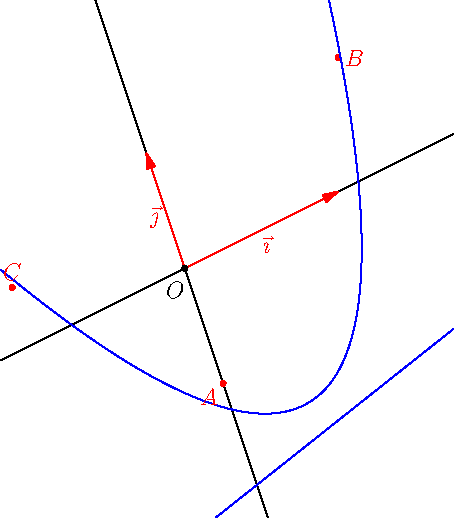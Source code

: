 import geometry;
size(8cm,0);

currentcoordsys=cartesiansystem((2,1),i=(1,0.5),j=(-0.25,.75));
show(currentcoordsys);

// Enlarge the bounding box of the current picture
draw(box(locate((-1,-1.5)),locate((2,1))),invisible);

point A=(0,-1);
point B=(1.25,1);
point C=(-1,0.5);

dot("$A$",A,SW,red);
dot("$B$",B,E,red);
dot("$C$",C,N,red);


line l=rotateO(20)*line((0,0),(1,0));
/*<asyxml><view file="modules/geometry.asy" type="parabola" signature="parabola(point,point,point,line)"/></asyxml>*/
parabola p=parabola(A,B,C,l);
draw(p,blue);
draw(p.D,blue);
